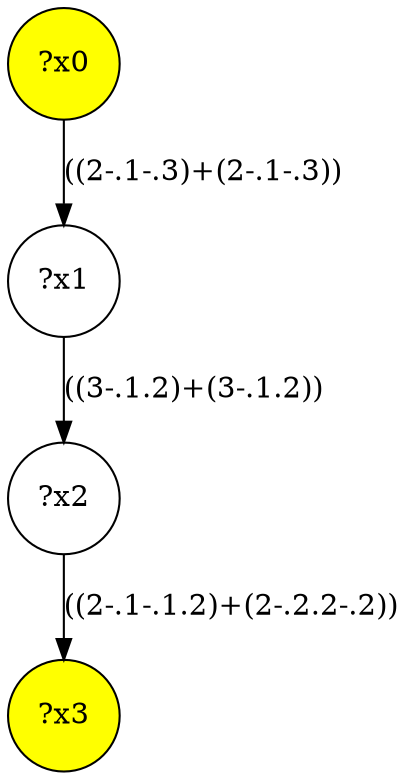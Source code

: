 digraph g {
	x0 [fillcolor="yellow", style="filled," shape=circle, label="?x0"];
	x3 [fillcolor="yellow", style="filled," shape=circle, label="?x3"];
	x1 [shape=circle, label="?x1"];
	x0 -> x1 [label="((2-.1-.3)+(2-.1-.3))"];
	x2 [shape=circle, label="?x2"];
	x1 -> x2 [label="((3-.1.2)+(3-.1.2))"];
	x2 -> x3 [label="((2-.1-.1.2)+(2-.2.2-.2))"];
}
